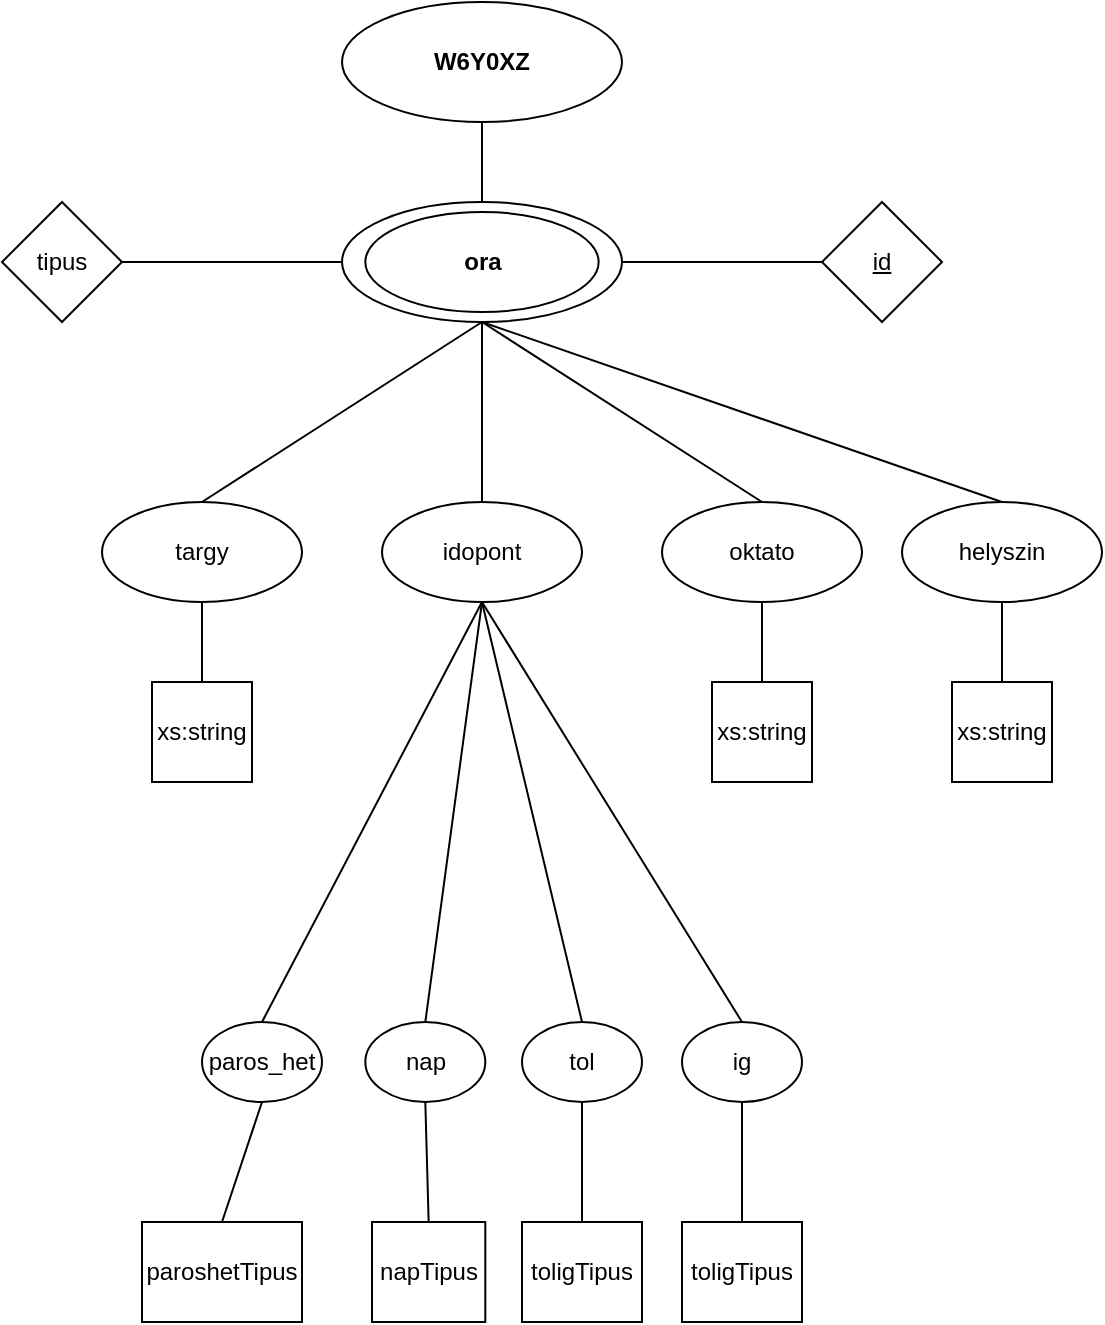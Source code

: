 <mxfile version="24.3.1" type="device">
  <diagram id="R2lEEEUBdFMjLlhIrx00" name="Page-1">
    <mxGraphModel dx="833" dy="439" grid="1" gridSize="10" guides="1" tooltips="1" connect="1" arrows="1" fold="1" page="1" pageScale="1" pageWidth="850" pageHeight="1100" math="0" shadow="0" extFonts="Permanent Marker^https://fonts.googleapis.com/css?family=Permanent+Marker">
      <root>
        <mxCell id="0" />
        <mxCell id="1" parent="0" />
        <mxCell id="LSy0qCeZMs6mTThNfVSA-1" value="&lt;b&gt;W6Y0XZ&lt;/b&gt;" style="ellipse;whiteSpace=wrap;html=1;" vertex="1" parent="1">
          <mxGeometry x="390" y="50" width="140" height="60" as="geometry" />
        </mxCell>
        <mxCell id="LSy0qCeZMs6mTThNfVSA-3" value="&lt;span style=&quot;color: rgba(0, 0, 0, 0); font-family: monospace; font-size: 0px; text-align: start; text-wrap: nowrap;&quot;&gt;%3CmxGraphModel%3E%3Croot%3E%3CmxCell%20id%3D%220%22%2F%3E%3CmxCell%20id%3D%221%22%20parent%3D%220%22%2F%3E%3CmxCell%20id%3D%222%22%20value%3D%22%26lt%3Bb%26gt%3BW6Y0XZ%26lt%3B%2Fb%26gt%3B%22%20style%3D%22ellipse%3BwhiteSpace%3Dwrap%3Bhtml%3D1%3B%22%20vertex%3D%221%22%20parent%3D%221%22%3E%3CmxGeometry%20x%3D%22390%22%20y%3D%2250%22%20width%3D%22140%22%20height%3D%2260%22%20as%3D%22geometry%22%2F%3E%3C%2FmxCell%3E%3C%2Froot%3E%3C%2FmxGraphModel%3E&lt;/span&gt;" style="ellipse;whiteSpace=wrap;html=1;" vertex="1" parent="1">
          <mxGeometry x="390" y="150" width="140" height="60" as="geometry" />
        </mxCell>
        <mxCell id="LSy0qCeZMs6mTThNfVSA-4" value="&lt;b&gt;ora&lt;/b&gt;" style="ellipse;whiteSpace=wrap;html=1;" vertex="1" parent="1">
          <mxGeometry x="401.66" y="155" width="116.67" height="50" as="geometry" />
        </mxCell>
        <mxCell id="LSy0qCeZMs6mTThNfVSA-5" value="" style="endArrow=none;html=1;rounded=0;entryX=0.5;entryY=1;entryDx=0;entryDy=0;exitX=0.5;exitY=0;exitDx=0;exitDy=0;" edge="1" parent="1" source="LSy0qCeZMs6mTThNfVSA-3" target="LSy0qCeZMs6mTThNfVSA-1">
          <mxGeometry width="50" height="50" relative="1" as="geometry">
            <mxPoint x="460" y="140" as="sourcePoint" />
            <mxPoint x="450" y="210" as="targetPoint" />
          </mxGeometry>
        </mxCell>
        <mxCell id="LSy0qCeZMs6mTThNfVSA-6" value="&lt;u&gt;id&lt;/u&gt;" style="rhombus;whiteSpace=wrap;html=1;" vertex="1" parent="1">
          <mxGeometry x="630" y="150" width="60" height="60" as="geometry" />
        </mxCell>
        <mxCell id="LSy0qCeZMs6mTThNfVSA-7" value="" style="endArrow=none;html=1;rounded=0;entryX=0;entryY=0.5;entryDx=0;entryDy=0;exitX=1;exitY=0.5;exitDx=0;exitDy=0;" edge="1" parent="1" source="LSy0qCeZMs6mTThNfVSA-3" target="LSy0qCeZMs6mTThNfVSA-6">
          <mxGeometry width="50" height="50" relative="1" as="geometry">
            <mxPoint x="400" y="260" as="sourcePoint" />
            <mxPoint x="450" y="210" as="targetPoint" />
          </mxGeometry>
        </mxCell>
        <mxCell id="LSy0qCeZMs6mTThNfVSA-8" value="oktato" style="ellipse;whiteSpace=wrap;html=1;" vertex="1" parent="1">
          <mxGeometry x="550" y="300" width="100" height="50" as="geometry" />
        </mxCell>
        <mxCell id="LSy0qCeZMs6mTThNfVSA-9" value="idopont" style="ellipse;whiteSpace=wrap;html=1;" vertex="1" parent="1">
          <mxGeometry x="410" y="300" width="100" height="50" as="geometry" />
        </mxCell>
        <mxCell id="LSy0qCeZMs6mTThNfVSA-10" value="targy" style="ellipse;whiteSpace=wrap;html=1;" vertex="1" parent="1">
          <mxGeometry x="270" y="300" width="100" height="50" as="geometry" />
        </mxCell>
        <mxCell id="LSy0qCeZMs6mTThNfVSA-11" value="helyszin" style="ellipse;whiteSpace=wrap;html=1;" vertex="1" parent="1">
          <mxGeometry x="670" y="300" width="100" height="50" as="geometry" />
        </mxCell>
        <mxCell id="LSy0qCeZMs6mTThNfVSA-12" value="" style="endArrow=none;html=1;rounded=0;exitX=0.5;exitY=0;exitDx=0;exitDy=0;" edge="1" parent="1" source="LSy0qCeZMs6mTThNfVSA-10">
          <mxGeometry width="50" height="50" relative="1" as="geometry">
            <mxPoint x="410" y="260" as="sourcePoint" />
            <mxPoint x="460" y="210" as="targetPoint" />
          </mxGeometry>
        </mxCell>
        <mxCell id="LSy0qCeZMs6mTThNfVSA-13" value="" style="endArrow=none;html=1;rounded=0;exitX=0.5;exitY=0;exitDx=0;exitDy=0;" edge="1" parent="1" source="LSy0qCeZMs6mTThNfVSA-9">
          <mxGeometry width="50" height="50" relative="1" as="geometry">
            <mxPoint x="410" y="260" as="sourcePoint" />
            <mxPoint x="460" y="210" as="targetPoint" />
          </mxGeometry>
        </mxCell>
        <mxCell id="LSy0qCeZMs6mTThNfVSA-14" value="" style="endArrow=none;html=1;rounded=0;exitX=0.5;exitY=0;exitDx=0;exitDy=0;" edge="1" parent="1" source="LSy0qCeZMs6mTThNfVSA-8">
          <mxGeometry width="50" height="50" relative="1" as="geometry">
            <mxPoint x="410" y="260" as="sourcePoint" />
            <mxPoint x="460" y="210" as="targetPoint" />
          </mxGeometry>
        </mxCell>
        <mxCell id="LSy0qCeZMs6mTThNfVSA-15" value="" style="endArrow=none;html=1;rounded=0;exitX=0.5;exitY=0;exitDx=0;exitDy=0;" edge="1" parent="1" source="LSy0qCeZMs6mTThNfVSA-11">
          <mxGeometry width="50" height="50" relative="1" as="geometry">
            <mxPoint x="410" y="260" as="sourcePoint" />
            <mxPoint x="460" y="210" as="targetPoint" />
          </mxGeometry>
        </mxCell>
        <mxCell id="LSy0qCeZMs6mTThNfVSA-16" value="nap" style="ellipse;whiteSpace=wrap;html=1;" vertex="1" parent="1">
          <mxGeometry x="401.66" y="560" width="60" height="40" as="geometry" />
        </mxCell>
        <mxCell id="LSy0qCeZMs6mTThNfVSA-17" value="paros_het" style="ellipse;whiteSpace=wrap;html=1;" vertex="1" parent="1">
          <mxGeometry x="320" y="560" width="60" height="40" as="geometry" />
        </mxCell>
        <mxCell id="LSy0qCeZMs6mTThNfVSA-18" value="tol" style="ellipse;whiteSpace=wrap;html=1;" vertex="1" parent="1">
          <mxGeometry x="480" y="560" width="60" height="40" as="geometry" />
        </mxCell>
        <mxCell id="LSy0qCeZMs6mTThNfVSA-19" value="ig" style="ellipse;whiteSpace=wrap;html=1;" vertex="1" parent="1">
          <mxGeometry x="560" y="560" width="60" height="40" as="geometry" />
        </mxCell>
        <mxCell id="LSy0qCeZMs6mTThNfVSA-20" value="xs:string" style="rounded=0;whiteSpace=wrap;html=1;" vertex="1" parent="1">
          <mxGeometry x="295" y="390" width="50" height="50" as="geometry" />
        </mxCell>
        <mxCell id="LSy0qCeZMs6mTThNfVSA-21" value="xs:string" style="rounded=0;whiteSpace=wrap;html=1;" vertex="1" parent="1">
          <mxGeometry x="575" y="390" width="50" height="50" as="geometry" />
        </mxCell>
        <mxCell id="LSy0qCeZMs6mTThNfVSA-22" value="xs:string" style="rounded=0;whiteSpace=wrap;html=1;" vertex="1" parent="1">
          <mxGeometry x="695" y="390" width="50" height="50" as="geometry" />
        </mxCell>
        <mxCell id="LSy0qCeZMs6mTThNfVSA-23" value="" style="endArrow=none;html=1;rounded=0;entryX=0.5;entryY=1;entryDx=0;entryDy=0;exitX=0.5;exitY=0;exitDx=0;exitDy=0;" edge="1" parent="1" source="LSy0qCeZMs6mTThNfVSA-20" target="LSy0qCeZMs6mTThNfVSA-10">
          <mxGeometry width="50" height="50" relative="1" as="geometry">
            <mxPoint x="410" y="460" as="sourcePoint" />
            <mxPoint x="460" y="410" as="targetPoint" />
          </mxGeometry>
        </mxCell>
        <mxCell id="LSy0qCeZMs6mTThNfVSA-25" value="" style="endArrow=none;html=1;rounded=0;entryX=0.5;entryY=1;entryDx=0;entryDy=0;exitX=0.5;exitY=0;exitDx=0;exitDy=0;" edge="1" parent="1" source="LSy0qCeZMs6mTThNfVSA-21" target="LSy0qCeZMs6mTThNfVSA-8">
          <mxGeometry width="50" height="50" relative="1" as="geometry">
            <mxPoint x="410" y="460" as="sourcePoint" />
            <mxPoint x="460" y="410" as="targetPoint" />
          </mxGeometry>
        </mxCell>
        <mxCell id="LSy0qCeZMs6mTThNfVSA-26" value="" style="endArrow=none;html=1;rounded=0;entryX=0.5;entryY=1;entryDx=0;entryDy=0;exitX=0.5;exitY=0;exitDx=0;exitDy=0;" edge="1" parent="1" source="LSy0qCeZMs6mTThNfVSA-22" target="LSy0qCeZMs6mTThNfVSA-11">
          <mxGeometry width="50" height="50" relative="1" as="geometry">
            <mxPoint x="410" y="460" as="sourcePoint" />
            <mxPoint x="460" y="410" as="targetPoint" />
          </mxGeometry>
        </mxCell>
        <mxCell id="LSy0qCeZMs6mTThNfVSA-27" value="" style="endArrow=none;html=1;rounded=0;entryX=0.5;entryY=1;entryDx=0;entryDy=0;exitX=0.5;exitY=0;exitDx=0;exitDy=0;" edge="1" parent="1" source="LSy0qCeZMs6mTThNfVSA-17" target="LSy0qCeZMs6mTThNfVSA-9">
          <mxGeometry width="50" height="50" relative="1" as="geometry">
            <mxPoint x="410" y="460" as="sourcePoint" />
            <mxPoint x="460" y="410" as="targetPoint" />
          </mxGeometry>
        </mxCell>
        <mxCell id="LSy0qCeZMs6mTThNfVSA-28" value="" style="endArrow=none;html=1;rounded=0;entryX=0.5;entryY=1;entryDx=0;entryDy=0;exitX=0.5;exitY=0;exitDx=0;exitDy=0;" edge="1" parent="1" source="LSy0qCeZMs6mTThNfVSA-16" target="LSy0qCeZMs6mTThNfVSA-9">
          <mxGeometry width="50" height="50" relative="1" as="geometry">
            <mxPoint x="410" y="460" as="sourcePoint" />
            <mxPoint x="460" y="410" as="targetPoint" />
          </mxGeometry>
        </mxCell>
        <mxCell id="LSy0qCeZMs6mTThNfVSA-29" value="" style="endArrow=none;html=1;rounded=0;entryX=0.5;entryY=1;entryDx=0;entryDy=0;exitX=0.5;exitY=0;exitDx=0;exitDy=0;" edge="1" parent="1" source="LSy0qCeZMs6mTThNfVSA-18" target="LSy0qCeZMs6mTThNfVSA-9">
          <mxGeometry width="50" height="50" relative="1" as="geometry">
            <mxPoint x="410" y="460" as="sourcePoint" />
            <mxPoint x="460" y="410" as="targetPoint" />
          </mxGeometry>
        </mxCell>
        <mxCell id="LSy0qCeZMs6mTThNfVSA-30" value="" style="endArrow=none;html=1;rounded=0;exitX=0.5;exitY=0;exitDx=0;exitDy=0;" edge="1" parent="1" source="LSy0qCeZMs6mTThNfVSA-19">
          <mxGeometry width="50" height="50" relative="1" as="geometry">
            <mxPoint x="410" y="460" as="sourcePoint" />
            <mxPoint x="460" y="350" as="targetPoint" />
          </mxGeometry>
        </mxCell>
        <mxCell id="LSy0qCeZMs6mTThNfVSA-32" value="paroshetTipus" style="rounded=0;whiteSpace=wrap;html=1;" vertex="1" parent="1">
          <mxGeometry x="290" y="660" width="80" height="50" as="geometry" />
        </mxCell>
        <mxCell id="LSy0qCeZMs6mTThNfVSA-33" value="napTipus" style="rounded=0;whiteSpace=wrap;html=1;" vertex="1" parent="1">
          <mxGeometry x="405" y="660" width="56.66" height="50" as="geometry" />
        </mxCell>
        <mxCell id="LSy0qCeZMs6mTThNfVSA-34" value="toligTipus" style="rounded=0;whiteSpace=wrap;html=1;" vertex="1" parent="1">
          <mxGeometry x="480" y="660" width="60" height="50" as="geometry" />
        </mxCell>
        <mxCell id="LSy0qCeZMs6mTThNfVSA-35" value="toligTipus" style="rounded=0;whiteSpace=wrap;html=1;" vertex="1" parent="1">
          <mxGeometry x="560" y="660" width="60" height="50" as="geometry" />
        </mxCell>
        <mxCell id="LSy0qCeZMs6mTThNfVSA-36" value="" style="endArrow=none;html=1;rounded=0;entryX=0.5;entryY=1;entryDx=0;entryDy=0;exitX=0.5;exitY=0;exitDx=0;exitDy=0;" edge="1" parent="1" source="LSy0qCeZMs6mTThNfVSA-32" target="LSy0qCeZMs6mTThNfVSA-17">
          <mxGeometry width="50" height="50" relative="1" as="geometry">
            <mxPoint x="410" y="560" as="sourcePoint" />
            <mxPoint x="460" y="510" as="targetPoint" />
          </mxGeometry>
        </mxCell>
        <mxCell id="LSy0qCeZMs6mTThNfVSA-37" value="" style="endArrow=none;html=1;rounded=0;exitX=0.5;exitY=0;exitDx=0;exitDy=0;entryX=0.5;entryY=1;entryDx=0;entryDy=0;" edge="1" parent="1" source="LSy0qCeZMs6mTThNfVSA-33" target="LSy0qCeZMs6mTThNfVSA-16">
          <mxGeometry width="50" height="50" relative="1" as="geometry">
            <mxPoint x="410" y="560" as="sourcePoint" />
            <mxPoint x="460" y="510" as="targetPoint" />
          </mxGeometry>
        </mxCell>
        <mxCell id="LSy0qCeZMs6mTThNfVSA-38" value="" style="endArrow=none;html=1;rounded=0;exitX=0.5;exitY=0;exitDx=0;exitDy=0;entryX=0.5;entryY=1;entryDx=0;entryDy=0;" edge="1" parent="1" source="LSy0qCeZMs6mTThNfVSA-34" target="LSy0qCeZMs6mTThNfVSA-18">
          <mxGeometry width="50" height="50" relative="1" as="geometry">
            <mxPoint x="410" y="560" as="sourcePoint" />
            <mxPoint x="460" y="510" as="targetPoint" />
          </mxGeometry>
        </mxCell>
        <mxCell id="LSy0qCeZMs6mTThNfVSA-39" value="" style="endArrow=none;html=1;rounded=0;exitX=0.5;exitY=0;exitDx=0;exitDy=0;entryX=0.5;entryY=1;entryDx=0;entryDy=0;" edge="1" parent="1" source="LSy0qCeZMs6mTThNfVSA-35" target="LSy0qCeZMs6mTThNfVSA-19">
          <mxGeometry width="50" height="50" relative="1" as="geometry">
            <mxPoint x="410" y="560" as="sourcePoint" />
            <mxPoint x="460" y="510" as="targetPoint" />
          </mxGeometry>
        </mxCell>
        <mxCell id="LSy0qCeZMs6mTThNfVSA-40" value="tipus" style="rhombus;whiteSpace=wrap;html=1;" vertex="1" parent="1">
          <mxGeometry x="220" y="150" width="60" height="60" as="geometry" />
        </mxCell>
        <mxCell id="LSy0qCeZMs6mTThNfVSA-41" value="" style="endArrow=none;html=1;rounded=0;entryX=0;entryY=0.5;entryDx=0;entryDy=0;exitX=1;exitY=0.5;exitDx=0;exitDy=0;" edge="1" parent="1" source="LSy0qCeZMs6mTThNfVSA-40" target="LSy0qCeZMs6mTThNfVSA-3">
          <mxGeometry width="50" height="50" relative="1" as="geometry">
            <mxPoint x="410" y="260" as="sourcePoint" />
            <mxPoint x="460" y="210" as="targetPoint" />
          </mxGeometry>
        </mxCell>
      </root>
    </mxGraphModel>
  </diagram>
</mxfile>
